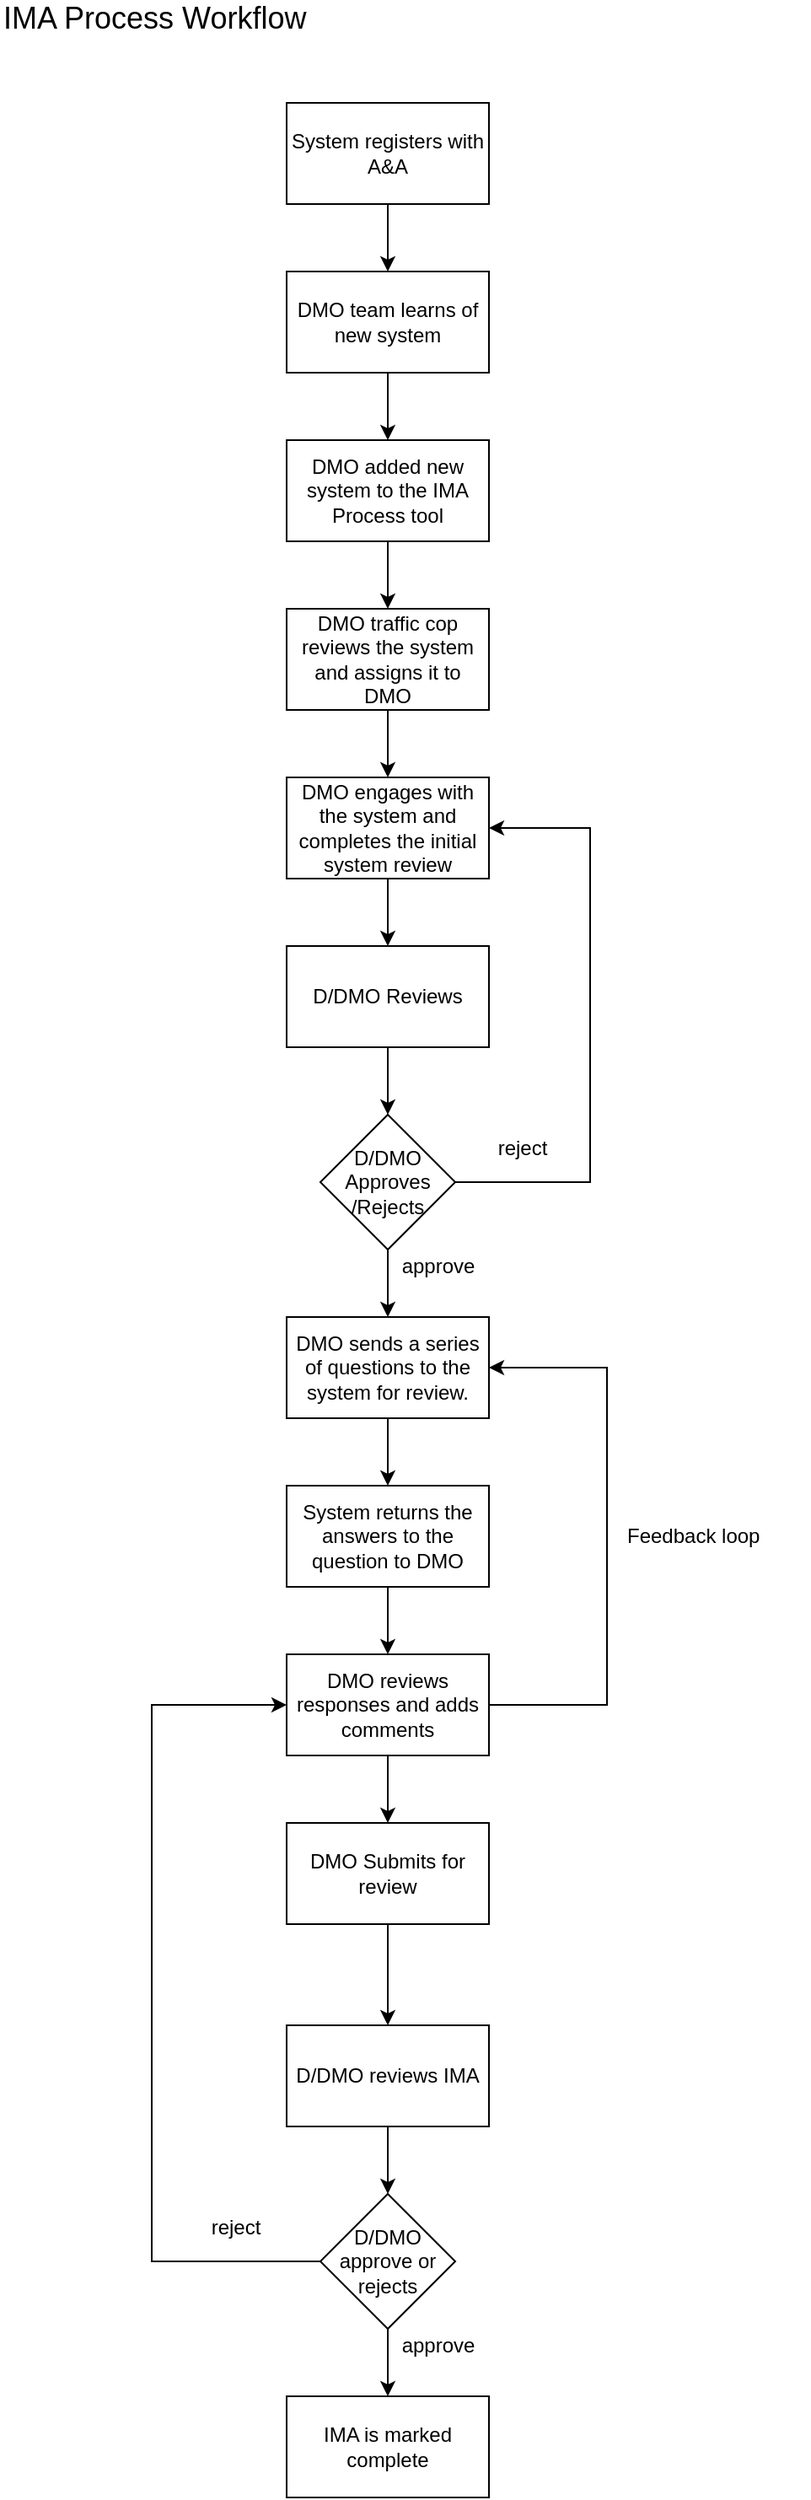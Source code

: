 <mxfile version="14.2.9" type="github" pages="2">
  <diagram id="Yn146CHNmKTiM8TK_1wL" name="IMA Process">
    <mxGraphModel dx="1673" dy="896" grid="1" gridSize="10" guides="1" tooltips="1" connect="1" arrows="1" fold="1" page="1" pageScale="1" pageWidth="850" pageHeight="1100" math="0" shadow="0">
      <root>
        <mxCell id="0" />
        <mxCell id="1" parent="0" />
        <mxCell id="XPK_h0X7WpHGshuEGnlQ-1" value="IMA Process Workflow" style="text;html=1;strokeColor=none;fillColor=none;align=left;verticalAlign=middle;whiteSpace=wrap;rounded=0;fontSize=18;" parent="1" vertex="1">
          <mxGeometry x="20" y="20" width="200" height="20" as="geometry" />
        </mxCell>
        <mxCell id="cbtD3ZACYqGLWfbixj1p-16" style="edgeStyle=orthogonalEdgeStyle;rounded=0;orthogonalLoop=1;jettySize=auto;html=1;exitX=0.5;exitY=1;exitDx=0;exitDy=0;entryX=0.5;entryY=0;entryDx=0;entryDy=0;" parent="1" source="cbtD3ZACYqGLWfbixj1p-1" target="cbtD3ZACYqGLWfbixj1p-2" edge="1">
          <mxGeometry relative="1" as="geometry" />
        </mxCell>
        <mxCell id="cbtD3ZACYqGLWfbixj1p-1" value="System registers with A&amp;amp;A" style="rounded=0;whiteSpace=wrap;html=1;" parent="1" vertex="1">
          <mxGeometry x="190" y="80" width="120" height="60" as="geometry" />
        </mxCell>
        <mxCell id="cbtD3ZACYqGLWfbixj1p-17" style="edgeStyle=orthogonalEdgeStyle;rounded=0;orthogonalLoop=1;jettySize=auto;html=1;exitX=0.5;exitY=1;exitDx=0;exitDy=0;entryX=0.5;entryY=0;entryDx=0;entryDy=0;" parent="1" source="cbtD3ZACYqGLWfbixj1p-2" target="cbtD3ZACYqGLWfbixj1p-3" edge="1">
          <mxGeometry relative="1" as="geometry" />
        </mxCell>
        <mxCell id="cbtD3ZACYqGLWfbixj1p-2" value="DMO team learns of new system" style="rounded=0;whiteSpace=wrap;html=1;" parent="1" vertex="1">
          <mxGeometry x="190" y="180" width="120" height="60" as="geometry" />
        </mxCell>
        <mxCell id="cbtD3ZACYqGLWfbixj1p-18" style="edgeStyle=orthogonalEdgeStyle;rounded=0;orthogonalLoop=1;jettySize=auto;html=1;exitX=0.5;exitY=1;exitDx=0;exitDy=0;entryX=0.5;entryY=0;entryDx=0;entryDy=0;" parent="1" source="cbtD3ZACYqGLWfbixj1p-3" target="cbtD3ZACYqGLWfbixj1p-4" edge="1">
          <mxGeometry relative="1" as="geometry" />
        </mxCell>
        <mxCell id="cbtD3ZACYqGLWfbixj1p-3" value="DMO added new system to the IMA Process tool" style="rounded=0;whiteSpace=wrap;html=1;" parent="1" vertex="1">
          <mxGeometry x="190" y="280" width="120" height="60" as="geometry" />
        </mxCell>
        <mxCell id="cbtD3ZACYqGLWfbixj1p-19" style="edgeStyle=orthogonalEdgeStyle;rounded=0;orthogonalLoop=1;jettySize=auto;html=1;exitX=0.5;exitY=1;exitDx=0;exitDy=0;entryX=0.5;entryY=0;entryDx=0;entryDy=0;" parent="1" source="cbtD3ZACYqGLWfbixj1p-4" target="cbtD3ZACYqGLWfbixj1p-5" edge="1">
          <mxGeometry relative="1" as="geometry" />
        </mxCell>
        <mxCell id="cbtD3ZACYqGLWfbixj1p-4" value="DMO traffic cop reviews the system and assigns it to DMO" style="rounded=0;whiteSpace=wrap;html=1;" parent="1" vertex="1">
          <mxGeometry x="190" y="380" width="120" height="60" as="geometry" />
        </mxCell>
        <mxCell id="xtFz185AWcqJHEBAqPvH-3" style="edgeStyle=orthogonalEdgeStyle;rounded=0;orthogonalLoop=1;jettySize=auto;html=1;exitX=0.5;exitY=1;exitDx=0;exitDy=0;entryX=0.5;entryY=0;entryDx=0;entryDy=0;" edge="1" parent="1" source="xtFz185AWcqJHEBAqPvH-9" target="xtFz185AWcqJHEBAqPvH-2">
          <mxGeometry relative="1" as="geometry" />
        </mxCell>
        <mxCell id="cbtD3ZACYqGLWfbixj1p-5" value="DMO engages with the system and completes the initial system review" style="rounded=0;whiteSpace=wrap;html=1;" parent="1" vertex="1">
          <mxGeometry x="190" y="480" width="120" height="60" as="geometry" />
        </mxCell>
        <mxCell id="cbtD3ZACYqGLWfbixj1p-21" style="edgeStyle=orthogonalEdgeStyle;rounded=0;orthogonalLoop=1;jettySize=auto;html=1;exitX=0.5;exitY=1;exitDx=0;exitDy=0;" parent="1" source="cbtD3ZACYqGLWfbixj1p-10" target="cbtD3ZACYqGLWfbixj1p-11" edge="1">
          <mxGeometry relative="1" as="geometry" />
        </mxCell>
        <mxCell id="cbtD3ZACYqGLWfbixj1p-10" value="DMO sends a series of questions to the system for review." style="rounded=0;whiteSpace=wrap;html=1;" parent="1" vertex="1">
          <mxGeometry x="190" y="800" width="120" height="60" as="geometry" />
        </mxCell>
        <mxCell id="cbtD3ZACYqGLWfbixj1p-22" style="edgeStyle=orthogonalEdgeStyle;rounded=0;orthogonalLoop=1;jettySize=auto;html=1;exitX=0.5;exitY=1;exitDx=0;exitDy=0;entryX=0.5;entryY=0;entryDx=0;entryDy=0;" parent="1" source="cbtD3ZACYqGLWfbixj1p-11" target="cbtD3ZACYqGLWfbixj1p-12" edge="1">
          <mxGeometry relative="1" as="geometry" />
        </mxCell>
        <mxCell id="cbtD3ZACYqGLWfbixj1p-11" value="System returns the answers to the question to DMO" style="rounded=0;whiteSpace=wrap;html=1;" parent="1" vertex="1">
          <mxGeometry x="190" y="900" width="120" height="60" as="geometry" />
        </mxCell>
        <mxCell id="cbtD3ZACYqGLWfbixj1p-23" style="edgeStyle=orthogonalEdgeStyle;rounded=0;orthogonalLoop=1;jettySize=auto;html=1;exitX=0.5;exitY=1;exitDx=0;exitDy=0;entryX=0.5;entryY=0;entryDx=0;entryDy=0;" parent="1" source="cbtD3ZACYqGLWfbixj1p-12" edge="1">
          <mxGeometry relative="1" as="geometry">
            <mxPoint x="250" y="1100" as="targetPoint" />
          </mxGeometry>
        </mxCell>
        <mxCell id="xtFz185AWcqJHEBAqPvH-5" style="edgeStyle=orthogonalEdgeStyle;rounded=0;orthogonalLoop=1;jettySize=auto;html=1;exitX=1;exitY=0.5;exitDx=0;exitDy=0;entryX=1;entryY=0.5;entryDx=0;entryDy=0;" edge="1" parent="1" source="cbtD3ZACYqGLWfbixj1p-12" target="cbtD3ZACYqGLWfbixj1p-10">
          <mxGeometry relative="1" as="geometry">
            <Array as="points">
              <mxPoint x="380" y="1030" />
              <mxPoint x="380" y="830" />
            </Array>
          </mxGeometry>
        </mxCell>
        <mxCell id="cbtD3ZACYqGLWfbixj1p-12" value="DMO reviews responses and adds comments" style="rounded=0;whiteSpace=wrap;html=1;" parent="1" vertex="1">
          <mxGeometry x="190" y="1000" width="120" height="60" as="geometry" />
        </mxCell>
        <mxCell id="cbtD3ZACYqGLWfbixj1p-29" style="edgeStyle=orthogonalEdgeStyle;rounded=0;orthogonalLoop=1;jettySize=auto;html=1;exitX=0.5;exitY=1;exitDx=0;exitDy=0;entryX=0.5;entryY=0;entryDx=0;entryDy=0;" parent="1" source="cbtD3ZACYqGLWfbixj1p-26" target="cbtD3ZACYqGLWfbixj1p-28" edge="1">
          <mxGeometry relative="1" as="geometry" />
        </mxCell>
        <mxCell id="cbtD3ZACYqGLWfbixj1p-26" value="D/DMO reviews IMA" style="rounded=0;whiteSpace=wrap;html=1;" parent="1" vertex="1">
          <mxGeometry x="190" y="1220" width="120" height="60" as="geometry" />
        </mxCell>
        <mxCell id="cbtD3ZACYqGLWfbixj1p-33" style="edgeStyle=orthogonalEdgeStyle;rounded=0;orthogonalLoop=1;jettySize=auto;html=1;exitX=0.5;exitY=1;exitDx=0;exitDy=0;entryX=0.5;entryY=0;entryDx=0;entryDy=0;" parent="1" source="cbtD3ZACYqGLWfbixj1p-28" target="cbtD3ZACYqGLWfbixj1p-32" edge="1">
          <mxGeometry relative="1" as="geometry" />
        </mxCell>
        <mxCell id="xtFz185AWcqJHEBAqPvH-1" style="edgeStyle=orthogonalEdgeStyle;rounded=0;orthogonalLoop=1;jettySize=auto;html=1;exitX=0;exitY=0.5;exitDx=0;exitDy=0;entryX=0;entryY=0.5;entryDx=0;entryDy=0;" edge="1" parent="1" source="cbtD3ZACYqGLWfbixj1p-28" target="cbtD3ZACYqGLWfbixj1p-12">
          <mxGeometry relative="1" as="geometry">
            <Array as="points">
              <mxPoint x="110" y="1360" />
              <mxPoint x="110" y="1030" />
            </Array>
          </mxGeometry>
        </mxCell>
        <mxCell id="cbtD3ZACYqGLWfbixj1p-28" value="D/DMO approve or rejects" style="rhombus;whiteSpace=wrap;html=1;" parent="1" vertex="1">
          <mxGeometry x="210" y="1320" width="80" height="80" as="geometry" />
        </mxCell>
        <mxCell id="cbtD3ZACYqGLWfbixj1p-31" value="reject" style="text;html=1;strokeColor=none;fillColor=none;align=center;verticalAlign=middle;whiteSpace=wrap;rounded=0;" parent="1" vertex="1">
          <mxGeometry x="140" y="1330" width="40" height="20" as="geometry" />
        </mxCell>
        <mxCell id="cbtD3ZACYqGLWfbixj1p-32" value="IMA is marked complete" style="rounded=0;whiteSpace=wrap;html=1;" parent="1" vertex="1">
          <mxGeometry x="190" y="1440" width="120" height="60" as="geometry" />
        </mxCell>
        <mxCell id="cbtD3ZACYqGLWfbixj1p-34" value="approve" style="text;html=1;strokeColor=none;fillColor=none;align=center;verticalAlign=middle;whiteSpace=wrap;rounded=0;" parent="1" vertex="1">
          <mxGeometry x="260" y="1400" width="40" height="20" as="geometry" />
        </mxCell>
        <mxCell id="xtFz185AWcqJHEBAqPvH-4" style="edgeStyle=orthogonalEdgeStyle;rounded=0;orthogonalLoop=1;jettySize=auto;html=1;exitX=0.5;exitY=1;exitDx=0;exitDy=0;entryX=0.5;entryY=0;entryDx=0;entryDy=0;" edge="1" parent="1" source="xtFz185AWcqJHEBAqPvH-2" target="cbtD3ZACYqGLWfbixj1p-10">
          <mxGeometry relative="1" as="geometry" />
        </mxCell>
        <mxCell id="xtFz185AWcqJHEBAqPvH-6" style="edgeStyle=orthogonalEdgeStyle;rounded=0;orthogonalLoop=1;jettySize=auto;html=1;exitX=1;exitY=0.5;exitDx=0;exitDy=0;entryX=1;entryY=0.5;entryDx=0;entryDy=0;" edge="1" parent="1" source="xtFz185AWcqJHEBAqPvH-2" target="cbtD3ZACYqGLWfbixj1p-5">
          <mxGeometry relative="1" as="geometry">
            <Array as="points">
              <mxPoint x="370" y="720" />
              <mxPoint x="370" y="510" />
            </Array>
          </mxGeometry>
        </mxCell>
        <mxCell id="xtFz185AWcqJHEBAqPvH-2" value="D/DMO Approves /Rejects" style="rhombus;whiteSpace=wrap;html=1;" vertex="1" parent="1">
          <mxGeometry x="210" y="680" width="80" height="80" as="geometry" />
        </mxCell>
        <mxCell id="xtFz185AWcqJHEBAqPvH-8" style="edgeStyle=orthogonalEdgeStyle;rounded=0;orthogonalLoop=1;jettySize=auto;html=1;exitX=0.5;exitY=1;exitDx=0;exitDy=0;entryX=0.5;entryY=0;entryDx=0;entryDy=0;" edge="1" parent="1" source="xtFz185AWcqJHEBAqPvH-7" target="cbtD3ZACYqGLWfbixj1p-26">
          <mxGeometry relative="1" as="geometry" />
        </mxCell>
        <mxCell id="xtFz185AWcqJHEBAqPvH-7" value="DMO Submits for review" style="rounded=0;whiteSpace=wrap;html=1;" vertex="1" parent="1">
          <mxGeometry x="190" y="1100" width="120" height="60" as="geometry" />
        </mxCell>
        <mxCell id="xtFz185AWcqJHEBAqPvH-9" value="D/DMO Reviews" style="rounded=0;whiteSpace=wrap;html=1;" vertex="1" parent="1">
          <mxGeometry x="190" y="580" width="120" height="60" as="geometry" />
        </mxCell>
        <mxCell id="xtFz185AWcqJHEBAqPvH-10" style="edgeStyle=orthogonalEdgeStyle;rounded=0;orthogonalLoop=1;jettySize=auto;html=1;exitX=0.5;exitY=1;exitDx=0;exitDy=0;entryX=0.5;entryY=0;entryDx=0;entryDy=0;" edge="1" parent="1" source="cbtD3ZACYqGLWfbixj1p-5" target="xtFz185AWcqJHEBAqPvH-9">
          <mxGeometry relative="1" as="geometry">
            <mxPoint x="250" y="540" as="sourcePoint" />
            <mxPoint x="250" y="610" as="targetPoint" />
          </mxGeometry>
        </mxCell>
        <mxCell id="efReGdY9lqjWUHzjwBxh-1" value="Feedback&amp;nbsp;loop" style="text;html=1;strokeColor=none;fillColor=none;align=left;verticalAlign=middle;whiteSpace=wrap;rounded=0;" vertex="1" parent="1">
          <mxGeometry x="390" y="920" width="110" height="20" as="geometry" />
        </mxCell>
        <mxCell id="efReGdY9lqjWUHzjwBxh-3" value="approve" style="text;html=1;strokeColor=none;fillColor=none;align=center;verticalAlign=middle;whiteSpace=wrap;rounded=0;" vertex="1" parent="1">
          <mxGeometry x="260" y="760" width="40" height="20" as="geometry" />
        </mxCell>
        <mxCell id="efReGdY9lqjWUHzjwBxh-4" value="reject" style="text;html=1;strokeColor=none;fillColor=none;align=center;verticalAlign=middle;whiteSpace=wrap;rounded=0;" vertex="1" parent="1">
          <mxGeometry x="310" y="690" width="40" height="20" as="geometry" />
        </mxCell>
      </root>
    </mxGraphModel>
  </diagram>
  <diagram id="9W2wLLliIjkz___lpmyt" name="OLD - IMA Process Workflow - OLD">
    <mxGraphModel dx="1422" dy="762" grid="1" gridSize="10" guides="1" tooltips="1" connect="1" arrows="1" fold="1" page="1" pageScale="1" pageWidth="1100" pageHeight="850" math="0" shadow="0">
      <root>
        <mxCell id="wfvqPyZ1mpEepuq5jgTv-0" />
        <mxCell id="wfvqPyZ1mpEepuq5jgTv-1" parent="wfvqPyZ1mpEepuq5jgTv-0" />
        <mxCell id="YBnUart9ZAupp4NhfC8J-0" value="1" style="rounded=0;whiteSpace=wrap;html=1;" vertex="1" parent="wfvqPyZ1mpEepuq5jgTv-1">
          <mxGeometry x="90" y="40" width="70" height="40" as="geometry" />
        </mxCell>
        <mxCell id="YBnUart9ZAupp4NhfC8J-1" value="" style="endArrow=classic;html=1;exitX=0.5;exitY=1;exitDx=0;exitDy=0;entryX=0.5;entryY=0;entryDx=0;entryDy=0;" edge="1" source="YBnUart9ZAupp4NhfC8J-0" parent="wfvqPyZ1mpEepuq5jgTv-1">
          <mxGeometry width="50" height="50" relative="1" as="geometry">
            <mxPoint x="410" y="420" as="sourcePoint" />
            <mxPoint x="125" y="100" as="targetPoint" />
          </mxGeometry>
        </mxCell>
        <mxCell id="YBnUart9ZAupp4NhfC8J-2" value="2" style="rounded=0;whiteSpace=wrap;html=1;" vertex="1" parent="wfvqPyZ1mpEepuq5jgTv-1">
          <mxGeometry x="90" y="100" width="70" height="40" as="geometry" />
        </mxCell>
        <mxCell id="YBnUart9ZAupp4NhfC8J-3" value="" style="endArrow=classic;html=1;exitX=0.5;exitY=1;exitDx=0;exitDy=0;entryX=0.5;entryY=0;entryDx=0;entryDy=0;" edge="1" source="YBnUart9ZAupp4NhfC8J-2" parent="wfvqPyZ1mpEepuq5jgTv-1">
          <mxGeometry width="50" height="50" relative="1" as="geometry">
            <mxPoint x="410" y="480" as="sourcePoint" />
            <mxPoint x="125" y="160" as="targetPoint" />
          </mxGeometry>
        </mxCell>
        <mxCell id="YBnUart9ZAupp4NhfC8J-4" value="3" style="rounded=0;whiteSpace=wrap;html=1;" vertex="1" parent="wfvqPyZ1mpEepuq5jgTv-1">
          <mxGeometry x="90" y="160" width="70" height="40" as="geometry" />
        </mxCell>
        <mxCell id="YBnUart9ZAupp4NhfC8J-5" value="" style="endArrow=classic;html=1;exitX=0.5;exitY=1;exitDx=0;exitDy=0;entryX=0.5;entryY=0;entryDx=0;entryDy=0;" edge="1" source="YBnUart9ZAupp4NhfC8J-4" parent="wfvqPyZ1mpEepuq5jgTv-1">
          <mxGeometry width="50" height="50" relative="1" as="geometry">
            <mxPoint x="410" y="540" as="sourcePoint" />
            <mxPoint x="125" y="220" as="targetPoint" />
          </mxGeometry>
        </mxCell>
        <mxCell id="YBnUart9ZAupp4NhfC8J-6" value="4" style="rounded=0;whiteSpace=wrap;html=1;" vertex="1" parent="wfvqPyZ1mpEepuq5jgTv-1">
          <mxGeometry x="90" y="220" width="70" height="40" as="geometry" />
        </mxCell>
        <mxCell id="YBnUart9ZAupp4NhfC8J-7" value="" style="endArrow=classic;html=1;exitX=0.5;exitY=1;exitDx=0;exitDy=0;entryX=0.5;entryY=0;entryDx=0;entryDy=0;" edge="1" source="YBnUart9ZAupp4NhfC8J-6" parent="wfvqPyZ1mpEepuq5jgTv-1">
          <mxGeometry width="50" height="50" relative="1" as="geometry">
            <mxPoint x="410" y="600" as="sourcePoint" />
            <mxPoint x="125" y="280" as="targetPoint" />
          </mxGeometry>
        </mxCell>
        <mxCell id="YBnUart9ZAupp4NhfC8J-8" value="5" style="rounded=0;whiteSpace=wrap;html=1;" vertex="1" parent="wfvqPyZ1mpEepuq5jgTv-1">
          <mxGeometry x="90" y="280" width="70" height="40" as="geometry" />
        </mxCell>
        <mxCell id="YBnUart9ZAupp4NhfC8J-9" value="" style="endArrow=classic;html=1;exitX=0.5;exitY=1;exitDx=0;exitDy=0;entryX=0.5;entryY=0;entryDx=0;entryDy=0;" edge="1" source="YBnUart9ZAupp4NhfC8J-8" parent="wfvqPyZ1mpEepuq5jgTv-1">
          <mxGeometry width="50" height="50" relative="1" as="geometry">
            <mxPoint x="410" y="660" as="sourcePoint" />
            <mxPoint x="125" y="340" as="targetPoint" />
          </mxGeometry>
        </mxCell>
        <mxCell id="YBnUart9ZAupp4NhfC8J-10" value="6" style="rounded=0;whiteSpace=wrap;html=1;" vertex="1" parent="wfvqPyZ1mpEepuq5jgTv-1">
          <mxGeometry x="90" y="340" width="70" height="40" as="geometry" />
        </mxCell>
        <mxCell id="YBnUart9ZAupp4NhfC8J-11" value="" style="endArrow=classic;html=1;exitX=0.5;exitY=1;exitDx=0;exitDy=0;entryX=0.5;entryY=0;entryDx=0;entryDy=0;" edge="1" source="YBnUart9ZAupp4NhfC8J-10" parent="wfvqPyZ1mpEepuq5jgTv-1">
          <mxGeometry width="50" height="50" relative="1" as="geometry">
            <mxPoint x="410" y="720" as="sourcePoint" />
            <mxPoint x="125" y="400" as="targetPoint" />
          </mxGeometry>
        </mxCell>
        <mxCell id="YBnUart9ZAupp4NhfC8J-12" value="8" style="rounded=0;whiteSpace=wrap;html=1;" vertex="1" parent="wfvqPyZ1mpEepuq5jgTv-1">
          <mxGeometry x="90" y="530" width="70" height="40" as="geometry" />
        </mxCell>
        <mxCell id="YBnUart9ZAupp4NhfC8J-13" value="" style="endArrow=classic;html=1;exitX=0.5;exitY=1;exitDx=0;exitDy=0;" edge="1" source="YBnUart9ZAupp4NhfC8J-12" parent="wfvqPyZ1mpEepuq5jgTv-1">
          <mxGeometry width="50" height="50" relative="1" as="geometry">
            <mxPoint x="350" y="910" as="sourcePoint" />
            <mxPoint x="125" y="590" as="targetPoint" />
          </mxGeometry>
        </mxCell>
        <mxCell id="YBnUart9ZAupp4NhfC8J-14" value="7.a" style="rounded=0;whiteSpace=wrap;html=1;" vertex="1" parent="wfvqPyZ1mpEepuq5jgTv-1">
          <mxGeometry x="90" y="470" width="70" height="40" as="geometry" />
        </mxCell>
        <mxCell id="YBnUart9ZAupp4NhfC8J-15" value="" style="endArrow=classic;html=1;exitX=0.5;exitY=1;exitDx=0;exitDy=0;entryX=0.5;entryY=0;entryDx=0;entryDy=0;" edge="1" source="YBnUart9ZAupp4NhfC8J-14" parent="wfvqPyZ1mpEepuq5jgTv-1">
          <mxGeometry width="50" height="50" relative="1" as="geometry">
            <mxPoint x="410" y="850" as="sourcePoint" />
            <mxPoint x="125" y="530" as="targetPoint" />
          </mxGeometry>
        </mxCell>
        <mxCell id="YBnUart9ZAupp4NhfC8J-16" value="7" style="rhombus;whiteSpace=wrap;html=1;" vertex="1" parent="wfvqPyZ1mpEepuq5jgTv-1">
          <mxGeometry x="100" y="400" width="50" height="50" as="geometry" />
        </mxCell>
        <mxCell id="YBnUart9ZAupp4NhfC8J-17" value="" style="endArrow=classic;html=1;exitX=0.5;exitY=1;exitDx=0;exitDy=0;" edge="1" source="YBnUart9ZAupp4NhfC8J-16" parent="wfvqPyZ1mpEepuq5jgTv-1">
          <mxGeometry width="50" height="50" relative="1" as="geometry">
            <mxPoint x="410" y="420" as="sourcePoint" />
            <mxPoint x="125" y="470" as="targetPoint" />
          </mxGeometry>
        </mxCell>
        <mxCell id="YBnUart9ZAupp4NhfC8J-18" value="9" style="rhombus;whiteSpace=wrap;html=1;" vertex="1" parent="wfvqPyZ1mpEepuq5jgTv-1">
          <mxGeometry x="100" y="590" width="50" height="50" as="geometry" />
        </mxCell>
        <mxCell id="YBnUart9ZAupp4NhfC8J-19" value="" style="endArrow=classic;html=1;exitX=0.5;exitY=1;exitDx=0;exitDy=0;" edge="1" source="YBnUart9ZAupp4NhfC8J-18" parent="wfvqPyZ1mpEepuq5jgTv-1">
          <mxGeometry width="50" height="50" relative="1" as="geometry">
            <mxPoint x="410" y="610" as="sourcePoint" />
            <mxPoint x="125" y="660" as="targetPoint" />
          </mxGeometry>
        </mxCell>
        <mxCell id="YBnUart9ZAupp4NhfC8J-20" value="" style="edgeStyle=orthogonalEdgeStyle;rounded=0;orthogonalLoop=1;jettySize=auto;html=1;" edge="1" source="YBnUart9ZAupp4NhfC8J-22" target="YBnUart9ZAupp4NhfC8J-18" parent="wfvqPyZ1mpEepuq5jgTv-1">
          <mxGeometry relative="1" as="geometry" />
        </mxCell>
        <mxCell id="YBnUart9ZAupp4NhfC8J-21" style="edgeStyle=orthogonalEdgeStyle;rounded=0;orthogonalLoop=1;jettySize=auto;html=1;exitX=0.5;exitY=1;exitDx=0;exitDy=0;entryX=0.5;entryY=0;entryDx=0;entryDy=0;" edge="1" source="YBnUart9ZAupp4NhfC8J-22" target="YBnUart9ZAupp4NhfC8J-37" parent="wfvqPyZ1mpEepuq5jgTv-1">
          <mxGeometry relative="1" as="geometry" />
        </mxCell>
        <mxCell id="YBnUart9ZAupp4NhfC8J-22" value="9.a" style="rounded=0;whiteSpace=wrap;html=1;" vertex="1" parent="wfvqPyZ1mpEepuq5jgTv-1">
          <mxGeometry x="90" y="660" width="70" height="40" as="geometry" />
        </mxCell>
        <mxCell id="YBnUart9ZAupp4NhfC8J-23" value="9.b" style="rounded=0;whiteSpace=wrap;html=1;" vertex="1" parent="wfvqPyZ1mpEepuq5jgTv-1">
          <mxGeometry x="210" y="595" width="70" height="40" as="geometry" />
        </mxCell>
        <mxCell id="YBnUart9ZAupp4NhfC8J-24" value="7.b" style="rounded=0;whiteSpace=wrap;html=1;" vertex="1" parent="wfvqPyZ1mpEepuq5jgTv-1">
          <mxGeometry x="210" y="405" width="70" height="40" as="geometry" />
        </mxCell>
        <mxCell id="YBnUart9ZAupp4NhfC8J-25" value="" style="endArrow=classic;html=1;exitX=1;exitY=0.5;exitDx=0;exitDy=0;entryX=0;entryY=0.5;entryDx=0;entryDy=0;" edge="1" source="YBnUart9ZAupp4NhfC8J-16" target="YBnUart9ZAupp4NhfC8J-24" parent="wfvqPyZ1mpEepuq5jgTv-1">
          <mxGeometry width="50" height="50" relative="1" as="geometry">
            <mxPoint x="410" y="420" as="sourcePoint" />
            <mxPoint x="460" y="370" as="targetPoint" />
          </mxGeometry>
        </mxCell>
        <mxCell id="YBnUart9ZAupp4NhfC8J-26" value="" style="endArrow=classic;html=1;exitX=0.5;exitY=0;exitDx=0;exitDy=0;entryX=0.5;entryY=1;entryDx=0;entryDy=0;" edge="1" source="YBnUart9ZAupp4NhfC8J-23" target="YBnUart9ZAupp4NhfC8J-24" parent="wfvqPyZ1mpEepuq5jgTv-1">
          <mxGeometry width="50" height="50" relative="1" as="geometry">
            <mxPoint x="410" y="420" as="sourcePoint" />
            <mxPoint x="460" y="370" as="targetPoint" />
          </mxGeometry>
        </mxCell>
        <mxCell id="YBnUart9ZAupp4NhfC8J-27" value="" style="endArrow=classic;html=1;exitX=1;exitY=0.5;exitDx=0;exitDy=0;entryX=0;entryY=0.5;entryDx=0;entryDy=0;" edge="1" source="YBnUart9ZAupp4NhfC8J-18" target="YBnUart9ZAupp4NhfC8J-23" parent="wfvqPyZ1mpEepuq5jgTv-1">
          <mxGeometry width="50" height="50" relative="1" as="geometry">
            <mxPoint x="410" y="420" as="sourcePoint" />
            <mxPoint x="460" y="370" as="targetPoint" />
          </mxGeometry>
        </mxCell>
        <mxCell id="YBnUart9ZAupp4NhfC8J-28" value="7.b.ii" style="rounded=0;whiteSpace=wrap;html=1;" vertex="1" parent="wfvqPyZ1mpEepuq5jgTv-1">
          <mxGeometry x="340" y="440" width="70" height="40" as="geometry" />
        </mxCell>
        <mxCell id="YBnUart9ZAupp4NhfC8J-29" value="7.b.i" style="rounded=0;whiteSpace=wrap;html=1;" vertex="1" parent="wfvqPyZ1mpEepuq5jgTv-1">
          <mxGeometry x="340" y="365" width="70" height="40" as="geometry" />
        </mxCell>
        <mxCell id="YBnUart9ZAupp4NhfC8J-30" value="" style="edgeStyle=elbowEdgeStyle;elbow=horizontal;endArrow=classic;html=1;exitX=1;exitY=0.5;exitDx=0;exitDy=0;entryX=0;entryY=0.5;entryDx=0;entryDy=0;rounded=0;" edge="1" source="YBnUart9ZAupp4NhfC8J-24" target="YBnUart9ZAupp4NhfC8J-28" parent="wfvqPyZ1mpEepuq5jgTv-1">
          <mxGeometry width="50" height="50" relative="1" as="geometry">
            <mxPoint x="410" y="420" as="sourcePoint" />
            <mxPoint x="460" y="370" as="targetPoint" />
          </mxGeometry>
        </mxCell>
        <mxCell id="YBnUart9ZAupp4NhfC8J-31" value="" style="edgeStyle=elbowEdgeStyle;elbow=horizontal;endArrow=classic;html=1;exitX=1;exitY=0.5;exitDx=0;exitDy=0;entryX=0;entryY=0.5;entryDx=0;entryDy=0;rounded=0;" edge="1" source="YBnUart9ZAupp4NhfC8J-24" target="YBnUart9ZAupp4NhfC8J-29" parent="wfvqPyZ1mpEepuq5jgTv-1">
          <mxGeometry width="50" height="50" relative="1" as="geometry">
            <mxPoint x="410" y="420" as="sourcePoint" />
            <mxPoint x="460" y="370" as="targetPoint" />
          </mxGeometry>
        </mxCell>
        <mxCell id="YBnUart9ZAupp4NhfC8J-32" value="" style="edgeStyle=segmentEdgeStyle;endArrow=classic;html=1;exitX=0.5;exitY=0;exitDx=0;exitDy=0;entryX=1;entryY=0.5;entryDx=0;entryDy=0;rounded=0;" edge="1" source="YBnUart9ZAupp4NhfC8J-29" target="YBnUart9ZAupp4NhfC8J-8" parent="wfvqPyZ1mpEepuq5jgTv-1">
          <mxGeometry width="50" height="50" relative="1" as="geometry">
            <mxPoint x="410" y="420" as="sourcePoint" />
            <mxPoint x="460" y="370" as="targetPoint" />
            <Array as="points">
              <mxPoint x="375" y="300" />
            </Array>
          </mxGeometry>
        </mxCell>
        <mxCell id="YBnUart9ZAupp4NhfC8J-33" value="Phase 1:&lt;br&gt;1. System is registered in A&amp;amp;A Tool&lt;br&gt;2. IMO team learns of new system&lt;br&gt;3. IMO team adds new system to IMA Process tool&lt;br&gt;4. IMO Gatekeeper reviews the system information and assigns&lt;br&gt;the system to the appropriate IMO&lt;br&gt;&lt;blockquote style=&quot;margin: 0 0 0 40px ; border: none ; padding: 0px&quot;&gt;a. Making initial records determination&lt;/blockquote&gt;5. The IMO engagages with the system and passes them a series&lt;br&gt;of questions to review.&lt;br&gt;6. The system returns the questions to the IMO&lt;br&gt;7. The IMO reviews the responses&lt;br&gt;&lt;blockquote style=&quot;margin: 0 0 0 40px ; border: none ; padding: 0px&quot;&gt;a. If the responses meet the criteria The IMO makes a&lt;br&gt;determination on if the system meets the&lt;br&gt;requirements and adds specific IMO feedback for&lt;br&gt;each questions.&lt;br&gt;b. If the responses do not meet the criteria the IMO can:&lt;br&gt;&lt;/blockquote&gt;&lt;blockquote style=&quot;margin: 0 0 0 40px ; border: none ; padding: 0px&quot;&gt;&lt;blockquote style=&quot;margin: 0 0 0 40px ; border: none ; padding: 0px&quot;&gt;i. Return the questions back to the system&lt;/blockquote&gt;&lt;blockquote style=&quot;margin: 0 0 0 40px ; border: none ; padding: 0px&quot;&gt;for clarification&lt;/blockquote&gt;&lt;blockquote style=&quot;margin: 0 0 0 40px ; border: none ; padding: 0px&quot;&gt;ii. Reject the system.&lt;/blockquote&gt;&lt;/blockquote&gt;8. On approval the IMA is passed to the reviewers&lt;br&gt;9. The reviewer can approve or reject the IMO responses in the&lt;br&gt;IMA form&lt;br&gt;&lt;blockquote style=&quot;margin: 0 0 0 40px ; border: none ; padding: 0px&quot;&gt;a. On acceptance the IMA is marked as complete&lt;br&gt;b. On rejection the IMA is passed back to the IMO&lt;/blockquote&gt;10. The IMO makes the final records determination&lt;br&gt;11. The IMO exports the data and imports into A&amp;amp;A tool.&lt;br&gt;&lt;br&gt;Phase 2:&lt;br&gt;● The collaboration between the IMO and the Dev team occur&lt;br&gt;outside of the tool today. In phase 2, that collaboration will&lt;br&gt;occur in the tool itself.&lt;br&gt;&lt;br&gt;Phase n:&lt;br&gt;● Steps 1-3 are replaced with a direct connection with the A&amp;amp;A&lt;br&gt;tool&lt;br&gt;&lt;br&gt;&lt;br&gt;&lt;br&gt;Missing Steps:&lt;br&gt;● Other interactions with the A&amp;amp;A tool." style="text;strokeColor=none;fillColor=none;align=left;verticalAlign=top;rounded=0;fontSize=13;whiteSpace=wrap;html=1;" vertex="1" parent="wfvqPyZ1mpEepuq5jgTv-1">
          <mxGeometry x="450" y="20" width="380" height="710" as="geometry" />
        </mxCell>
        <mxCell id="YBnUart9ZAupp4NhfC8J-34" value="" style="endArrow=classic;html=1;" edge="1" parent="wfvqPyZ1mpEepuq5jgTv-1">
          <mxGeometry width="50" height="50" relative="1" as="geometry">
            <mxPoint x="170" y="240" as="sourcePoint" />
            <mxPoint x="220" y="240" as="targetPoint" />
          </mxGeometry>
        </mxCell>
        <mxCell id="YBnUart9ZAupp4NhfC8J-35" value="4.a" style="rounded=0;whiteSpace=wrap;html=1;" vertex="1" parent="wfvqPyZ1mpEepuq5jgTv-1">
          <mxGeometry x="220" y="220" width="70" height="40" as="geometry" />
        </mxCell>
        <mxCell id="YBnUart9ZAupp4NhfC8J-36" style="edgeStyle=orthogonalEdgeStyle;rounded=0;orthogonalLoop=1;jettySize=auto;html=1;exitX=0.5;exitY=1;exitDx=0;exitDy=0;" edge="1" source="YBnUart9ZAupp4NhfC8J-37" target="YBnUart9ZAupp4NhfC8J-38" parent="wfvqPyZ1mpEepuq5jgTv-1">
          <mxGeometry relative="1" as="geometry" />
        </mxCell>
        <mxCell id="YBnUart9ZAupp4NhfC8J-37" value="10" style="rounded=0;whiteSpace=wrap;html=1;" vertex="1" parent="wfvqPyZ1mpEepuq5jgTv-1">
          <mxGeometry x="90" y="730" width="70" height="40" as="geometry" />
        </mxCell>
        <mxCell id="YBnUart9ZAupp4NhfC8J-38" value="11" style="rounded=0;whiteSpace=wrap;html=1;" vertex="1" parent="wfvqPyZ1mpEepuq5jgTv-1">
          <mxGeometry x="90" y="800" width="70" height="40" as="geometry" />
        </mxCell>
      </root>
    </mxGraphModel>
  </diagram>
</mxfile>
